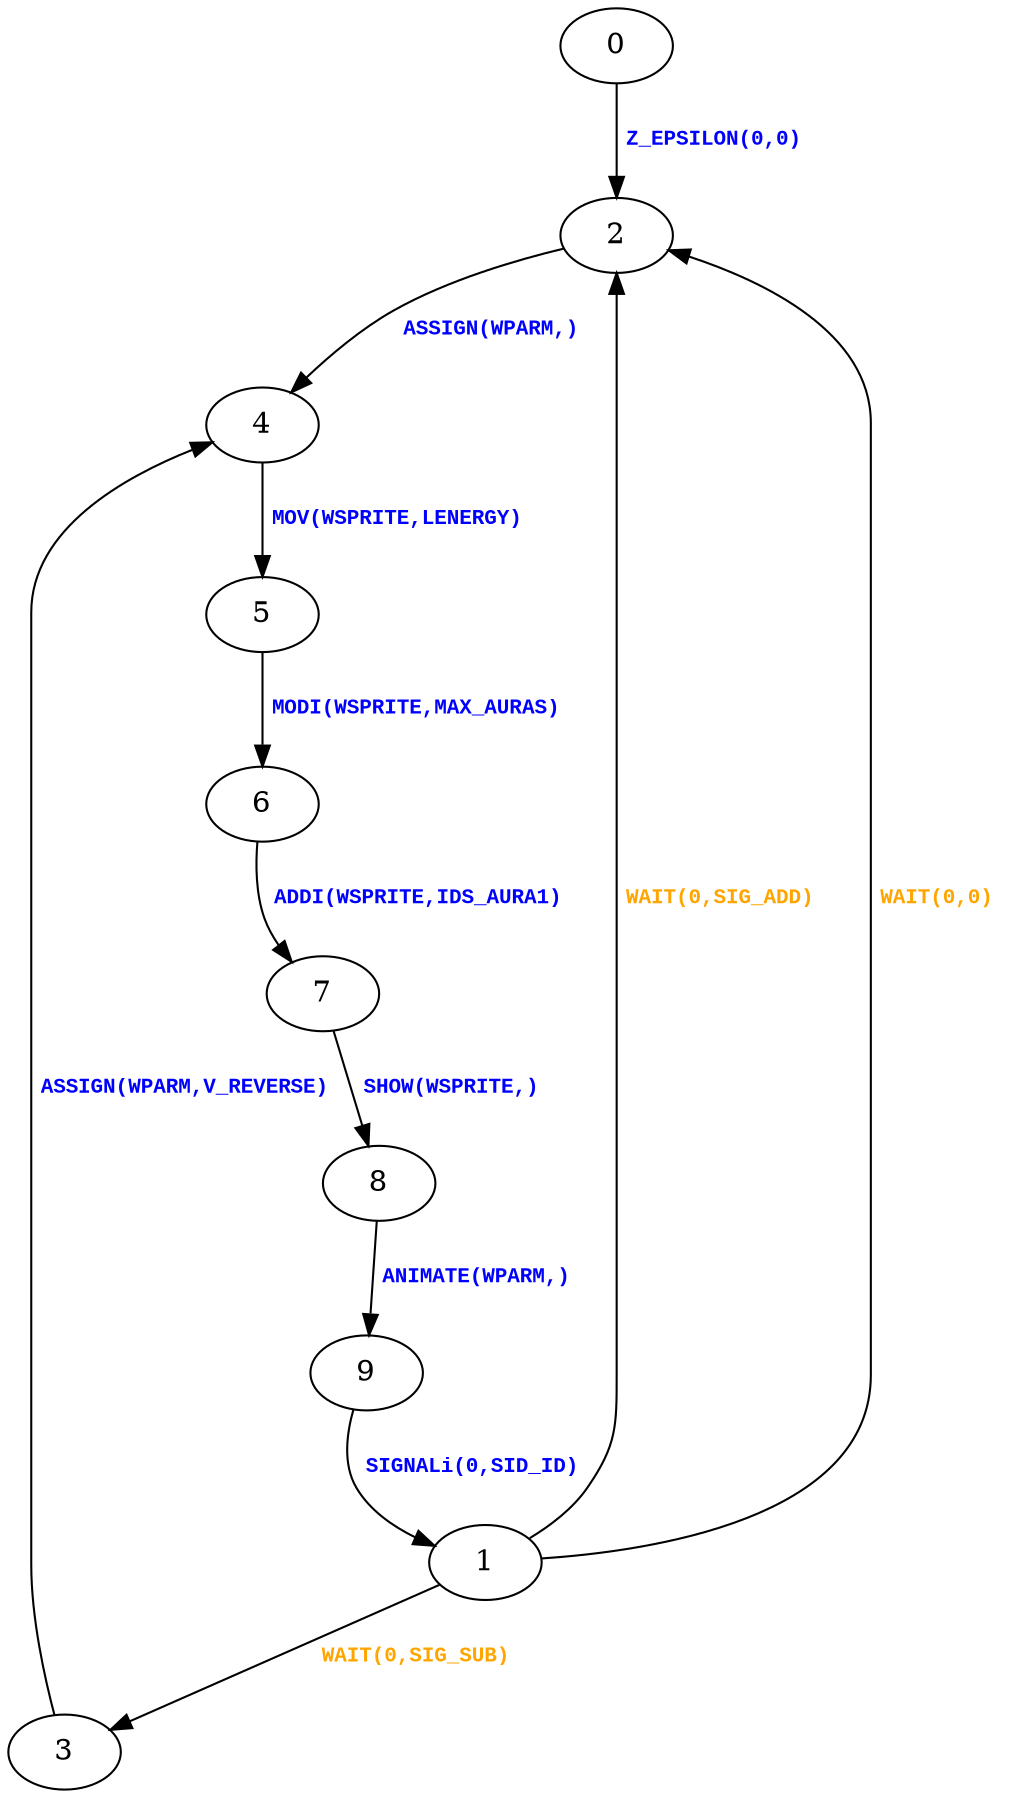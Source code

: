 digraph {
 node [shape=oval];
"0" -> "2"[fontcolor=blue, label=< <table border="0"><tr><td><font face="Courier New" point-size="10"><b>Z_EPSILON(0,0)<br align="left"/></b></font></td></tr>
</table>>];
"1" -> "2"[fontcolor=orange, label=< <table border="0"><tr><td><font face="Courier New" point-size="10"><b>WAIT(0,SIG_ADD)<br align="left"/></b></font></td></tr>
</table>>];
"1" -> "3"[fontcolor=orange, label=< <table border="0"><tr><td><font face="Courier New" point-size="10"><b>WAIT(0,SIG_SUB)<br align="left"/></b></font></td></tr>
</table>>];
"1" -> "2"[fontcolor=orange, label=< <table border="0"><tr><td><font face="Courier New" point-size="10"><b>WAIT(0,0)<br align="left"/></b></font></td></tr>
</table>>];
"2" -> "4"[fontcolor=blue, label=< <table border="0"><tr><td><font face="Courier New" point-size="10"><b>ASSIGN(WPARM,)<br align="left"/></b></font></td></tr>
</table>>];
"3" -> "4"[fontcolor=blue, label=< <table border="0"><tr><td><font face="Courier New" point-size="10"><b>ASSIGN(WPARM,V_REVERSE)<br align="left"/></b></font></td></tr>
</table>>];
"4" -> "5"[fontcolor=blue, label=< <table border="0"><tr><td><font face="Courier New" point-size="10"><b>MOV(WSPRITE,LENERGY)<br align="left"/></b></font></td></tr>
</table>>];
"5" -> "6"[fontcolor=blue, label=< <table border="0"><tr><td><font face="Courier New" point-size="10"><b>MODI(WSPRITE,MAX_AURAS)<br align="left"/></b></font></td></tr>
</table>>];
"6" -> "7"[fontcolor=blue, label=< <table border="0"><tr><td><font face="Courier New" point-size="10"><b>ADDI(WSPRITE,IDS_AURA1)<br align="left"/></b></font></td></tr>
</table>>];
"7" -> "8"[fontcolor=blue, label=< <table border="0"><tr><td><font face="Courier New" point-size="10"><b>SHOW(WSPRITE,)<br align="left"/></b></font></td></tr>
</table>>];
"8" -> "9"[fontcolor=blue, label=< <table border="0"><tr><td><font face="Courier New" point-size="10"><b>ANIMATE(WPARM,)<br align="left"/></b></font></td></tr>
</table>>];
"9" -> "1"[fontcolor=blue, label=< <table border="0"><tr><td><font face="Courier New" point-size="10"><b>SIGNALi(0,SID_ID)<br align="left"/></b></font></td></tr>
</table>>];
}
